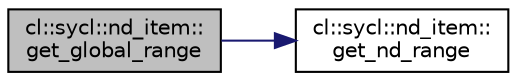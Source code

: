 digraph "cl::sycl::nd_item::get_global_range"
{
 // INTERACTIVE_SVG=YES
  bgcolor="transparent";
  edge [fontname="Helvetica",fontsize="10",labelfontname="Helvetica",labelfontsize="10"];
  node [fontname="Helvetica",fontsize="10",shape=record];
  rankdir="LR";
  Node1 [label="cl::sycl::nd_item::\lget_global_range",height=0.2,width=0.4,color="black", fillcolor="grey75", style="filled", fontcolor="black"];
  Node1 -> Node2 [color="midnightblue",fontsize="10",style="solid",fontname="Helvetica"];
  Node2 [label="cl::sycl::nd_item::\lget_nd_range",height=0.2,width=0.4,color="black",URL="$group__parallelism.html#a8af188fe187ca9307cb498f13bf36796",tooltip="Return the nd_range<> of the current execution. "];
}

